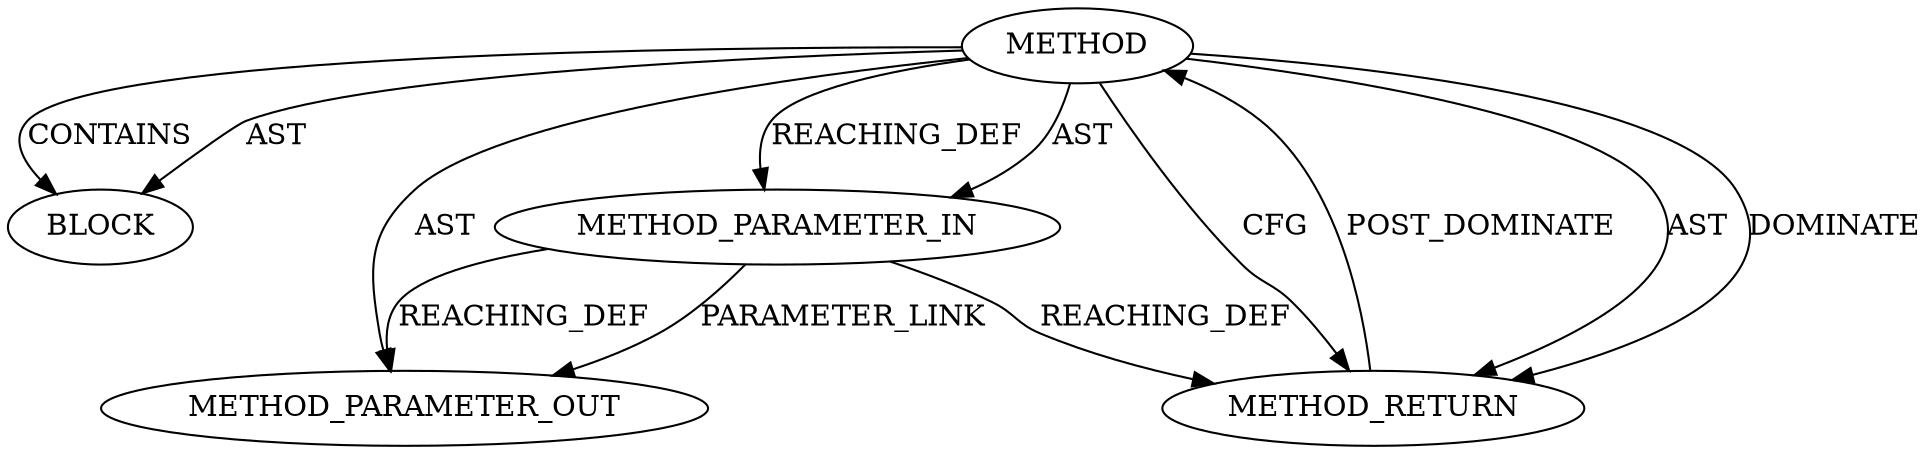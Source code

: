 digraph {
  12323 [label=BLOCK ORDER=1 ARGUMENT_INDEX=1 CODE="<empty>" TYPE_FULL_NAME="ANY"]
  12322 [label=METHOD_PARAMETER_IN ORDER=1 CODE="p1" IS_VARIADIC=false TYPE_FULL_NAME="ANY" EVALUATION_STRATEGY="BY_VALUE" INDEX=1 NAME="p1"]
  12321 [label=METHOD AST_PARENT_TYPE="NAMESPACE_BLOCK" AST_PARENT_FULL_NAME="<global>" ORDER=0 CODE="<empty>" FULL_NAME="PTR_ERR" IS_EXTERNAL=true FILENAME="<empty>" SIGNATURE="" NAME="PTR_ERR"]
  12324 [label=METHOD_RETURN ORDER=2 CODE="RET" TYPE_FULL_NAME="ANY" EVALUATION_STRATEGY="BY_VALUE"]
  13377 [label=METHOD_PARAMETER_OUT ORDER=1 CODE="p1" IS_VARIADIC=false TYPE_FULL_NAME="ANY" EVALUATION_STRATEGY="BY_VALUE" INDEX=1 NAME="p1"]
  12321 -> 12322 [label=AST ]
  12321 -> 12322 [label=REACHING_DEF VARIABLE=""]
  12321 -> 13377 [label=AST ]
  12322 -> 12324 [label=REACHING_DEF VARIABLE="p1"]
  12322 -> 13377 [label=PARAMETER_LINK ]
  12321 -> 12324 [label=AST ]
  12324 -> 12321 [label=POST_DOMINATE ]
  12321 -> 12324 [label=DOMINATE ]
  12321 -> 12324 [label=CFG ]
  12321 -> 12323 [label=AST ]
  12321 -> 12323 [label=CONTAINS ]
  12322 -> 13377 [label=REACHING_DEF VARIABLE="p1"]
}
